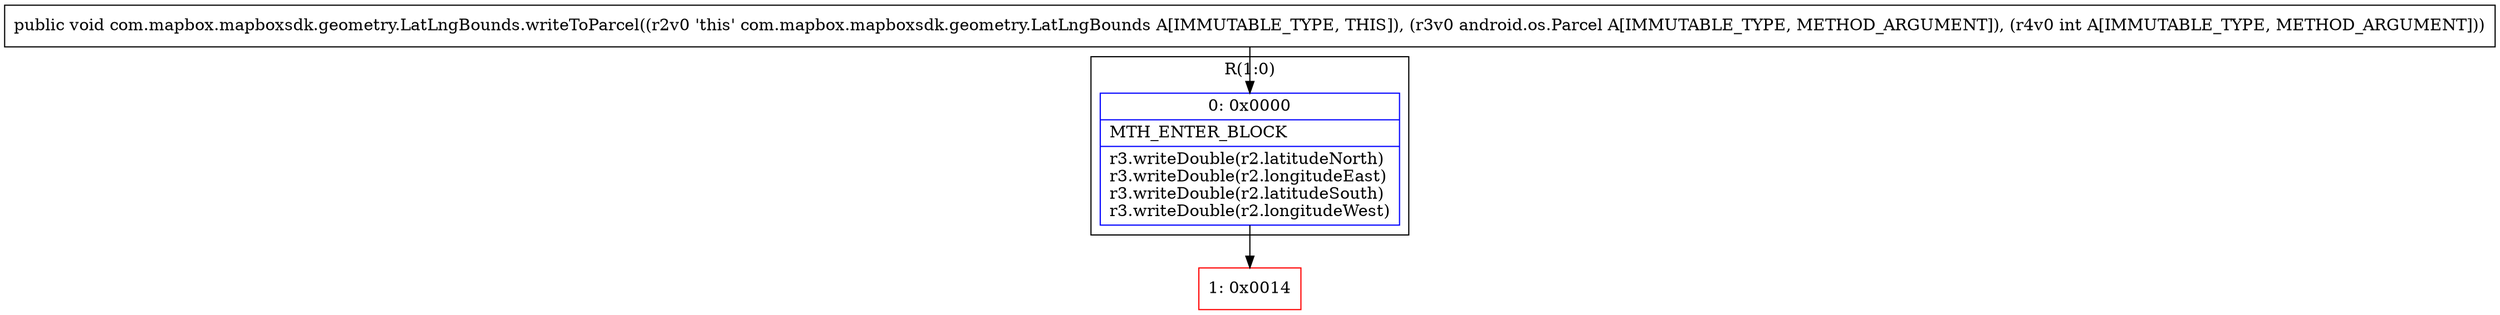 digraph "CFG forcom.mapbox.mapboxsdk.geometry.LatLngBounds.writeToParcel(Landroid\/os\/Parcel;I)V" {
subgraph cluster_Region_2065575925 {
label = "R(1:0)";
node [shape=record,color=blue];
Node_0 [shape=record,label="{0\:\ 0x0000|MTH_ENTER_BLOCK\l|r3.writeDouble(r2.latitudeNorth)\lr3.writeDouble(r2.longitudeEast)\lr3.writeDouble(r2.latitudeSouth)\lr3.writeDouble(r2.longitudeWest)\l}"];
}
Node_1 [shape=record,color=red,label="{1\:\ 0x0014}"];
MethodNode[shape=record,label="{public void com.mapbox.mapboxsdk.geometry.LatLngBounds.writeToParcel((r2v0 'this' com.mapbox.mapboxsdk.geometry.LatLngBounds A[IMMUTABLE_TYPE, THIS]), (r3v0 android.os.Parcel A[IMMUTABLE_TYPE, METHOD_ARGUMENT]), (r4v0 int A[IMMUTABLE_TYPE, METHOD_ARGUMENT])) }"];
MethodNode -> Node_0;
Node_0 -> Node_1;
}

